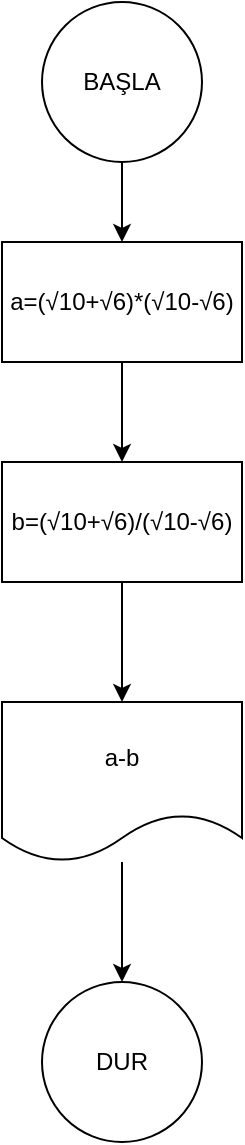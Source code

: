 <mxfile version="15.0.2" type="device"><diagram id="v8c-R4bFb2mBeQFA-HFF" name="Page-1"><mxGraphModel dx="1248" dy="677" grid="1" gridSize="10" guides="1" tooltips="1" connect="1" arrows="1" fold="1" page="1" pageScale="1" pageWidth="827" pageHeight="1169" math="0" shadow="0"><root><mxCell id="0"/><mxCell id="1" parent="0"/><mxCell id="oYFAZQIS2fzhHsEogGQW-4" value="" style="edgeStyle=orthogonalEdgeStyle;rounded=0;orthogonalLoop=1;jettySize=auto;html=1;" edge="1" parent="1" source="oYFAZQIS2fzhHsEogGQW-1" target="oYFAZQIS2fzhHsEogGQW-3"><mxGeometry relative="1" as="geometry"/></mxCell><mxCell id="oYFAZQIS2fzhHsEogGQW-1" value="BAŞLA" style="ellipse;whiteSpace=wrap;html=1;aspect=fixed;" vertex="1" parent="1"><mxGeometry x="360" y="70" width="80" height="80" as="geometry"/></mxCell><mxCell id="oYFAZQIS2fzhHsEogGQW-2" value="DUR" style="ellipse;whiteSpace=wrap;html=1;aspect=fixed;" vertex="1" parent="1"><mxGeometry x="360" y="560" width="80" height="80" as="geometry"/></mxCell><mxCell id="oYFAZQIS2fzhHsEogGQW-6" value="" style="edgeStyle=orthogonalEdgeStyle;rounded=0;orthogonalLoop=1;jettySize=auto;html=1;" edge="1" parent="1" source="oYFAZQIS2fzhHsEogGQW-3" target="oYFAZQIS2fzhHsEogGQW-5"><mxGeometry relative="1" as="geometry"/></mxCell><mxCell id="oYFAZQIS2fzhHsEogGQW-3" value="a=(√10+√6)*(√10-√6)" style="rounded=0;whiteSpace=wrap;html=1;" vertex="1" parent="1"><mxGeometry x="340" y="190" width="120" height="60" as="geometry"/></mxCell><mxCell id="oYFAZQIS2fzhHsEogGQW-8" value="" style="edgeStyle=orthogonalEdgeStyle;rounded=0;orthogonalLoop=1;jettySize=auto;html=1;" edge="1" parent="1" source="oYFAZQIS2fzhHsEogGQW-5" target="oYFAZQIS2fzhHsEogGQW-7"><mxGeometry relative="1" as="geometry"/></mxCell><mxCell id="oYFAZQIS2fzhHsEogGQW-5" value="b=(√10+√6)/(√10-√6)" style="whiteSpace=wrap;html=1;rounded=0;" vertex="1" parent="1"><mxGeometry x="340" y="300" width="120" height="60" as="geometry"/></mxCell><mxCell id="oYFAZQIS2fzhHsEogGQW-9" value="" style="edgeStyle=orthogonalEdgeStyle;rounded=0;orthogonalLoop=1;jettySize=auto;html=1;" edge="1" parent="1" source="oYFAZQIS2fzhHsEogGQW-7" target="oYFAZQIS2fzhHsEogGQW-2"><mxGeometry relative="1" as="geometry"/></mxCell><mxCell id="oYFAZQIS2fzhHsEogGQW-7" value="a-b" style="shape=document;whiteSpace=wrap;html=1;boundedLbl=1;rounded=0;" vertex="1" parent="1"><mxGeometry x="340" y="420" width="120" height="80" as="geometry"/></mxCell></root></mxGraphModel></diagram></mxfile>